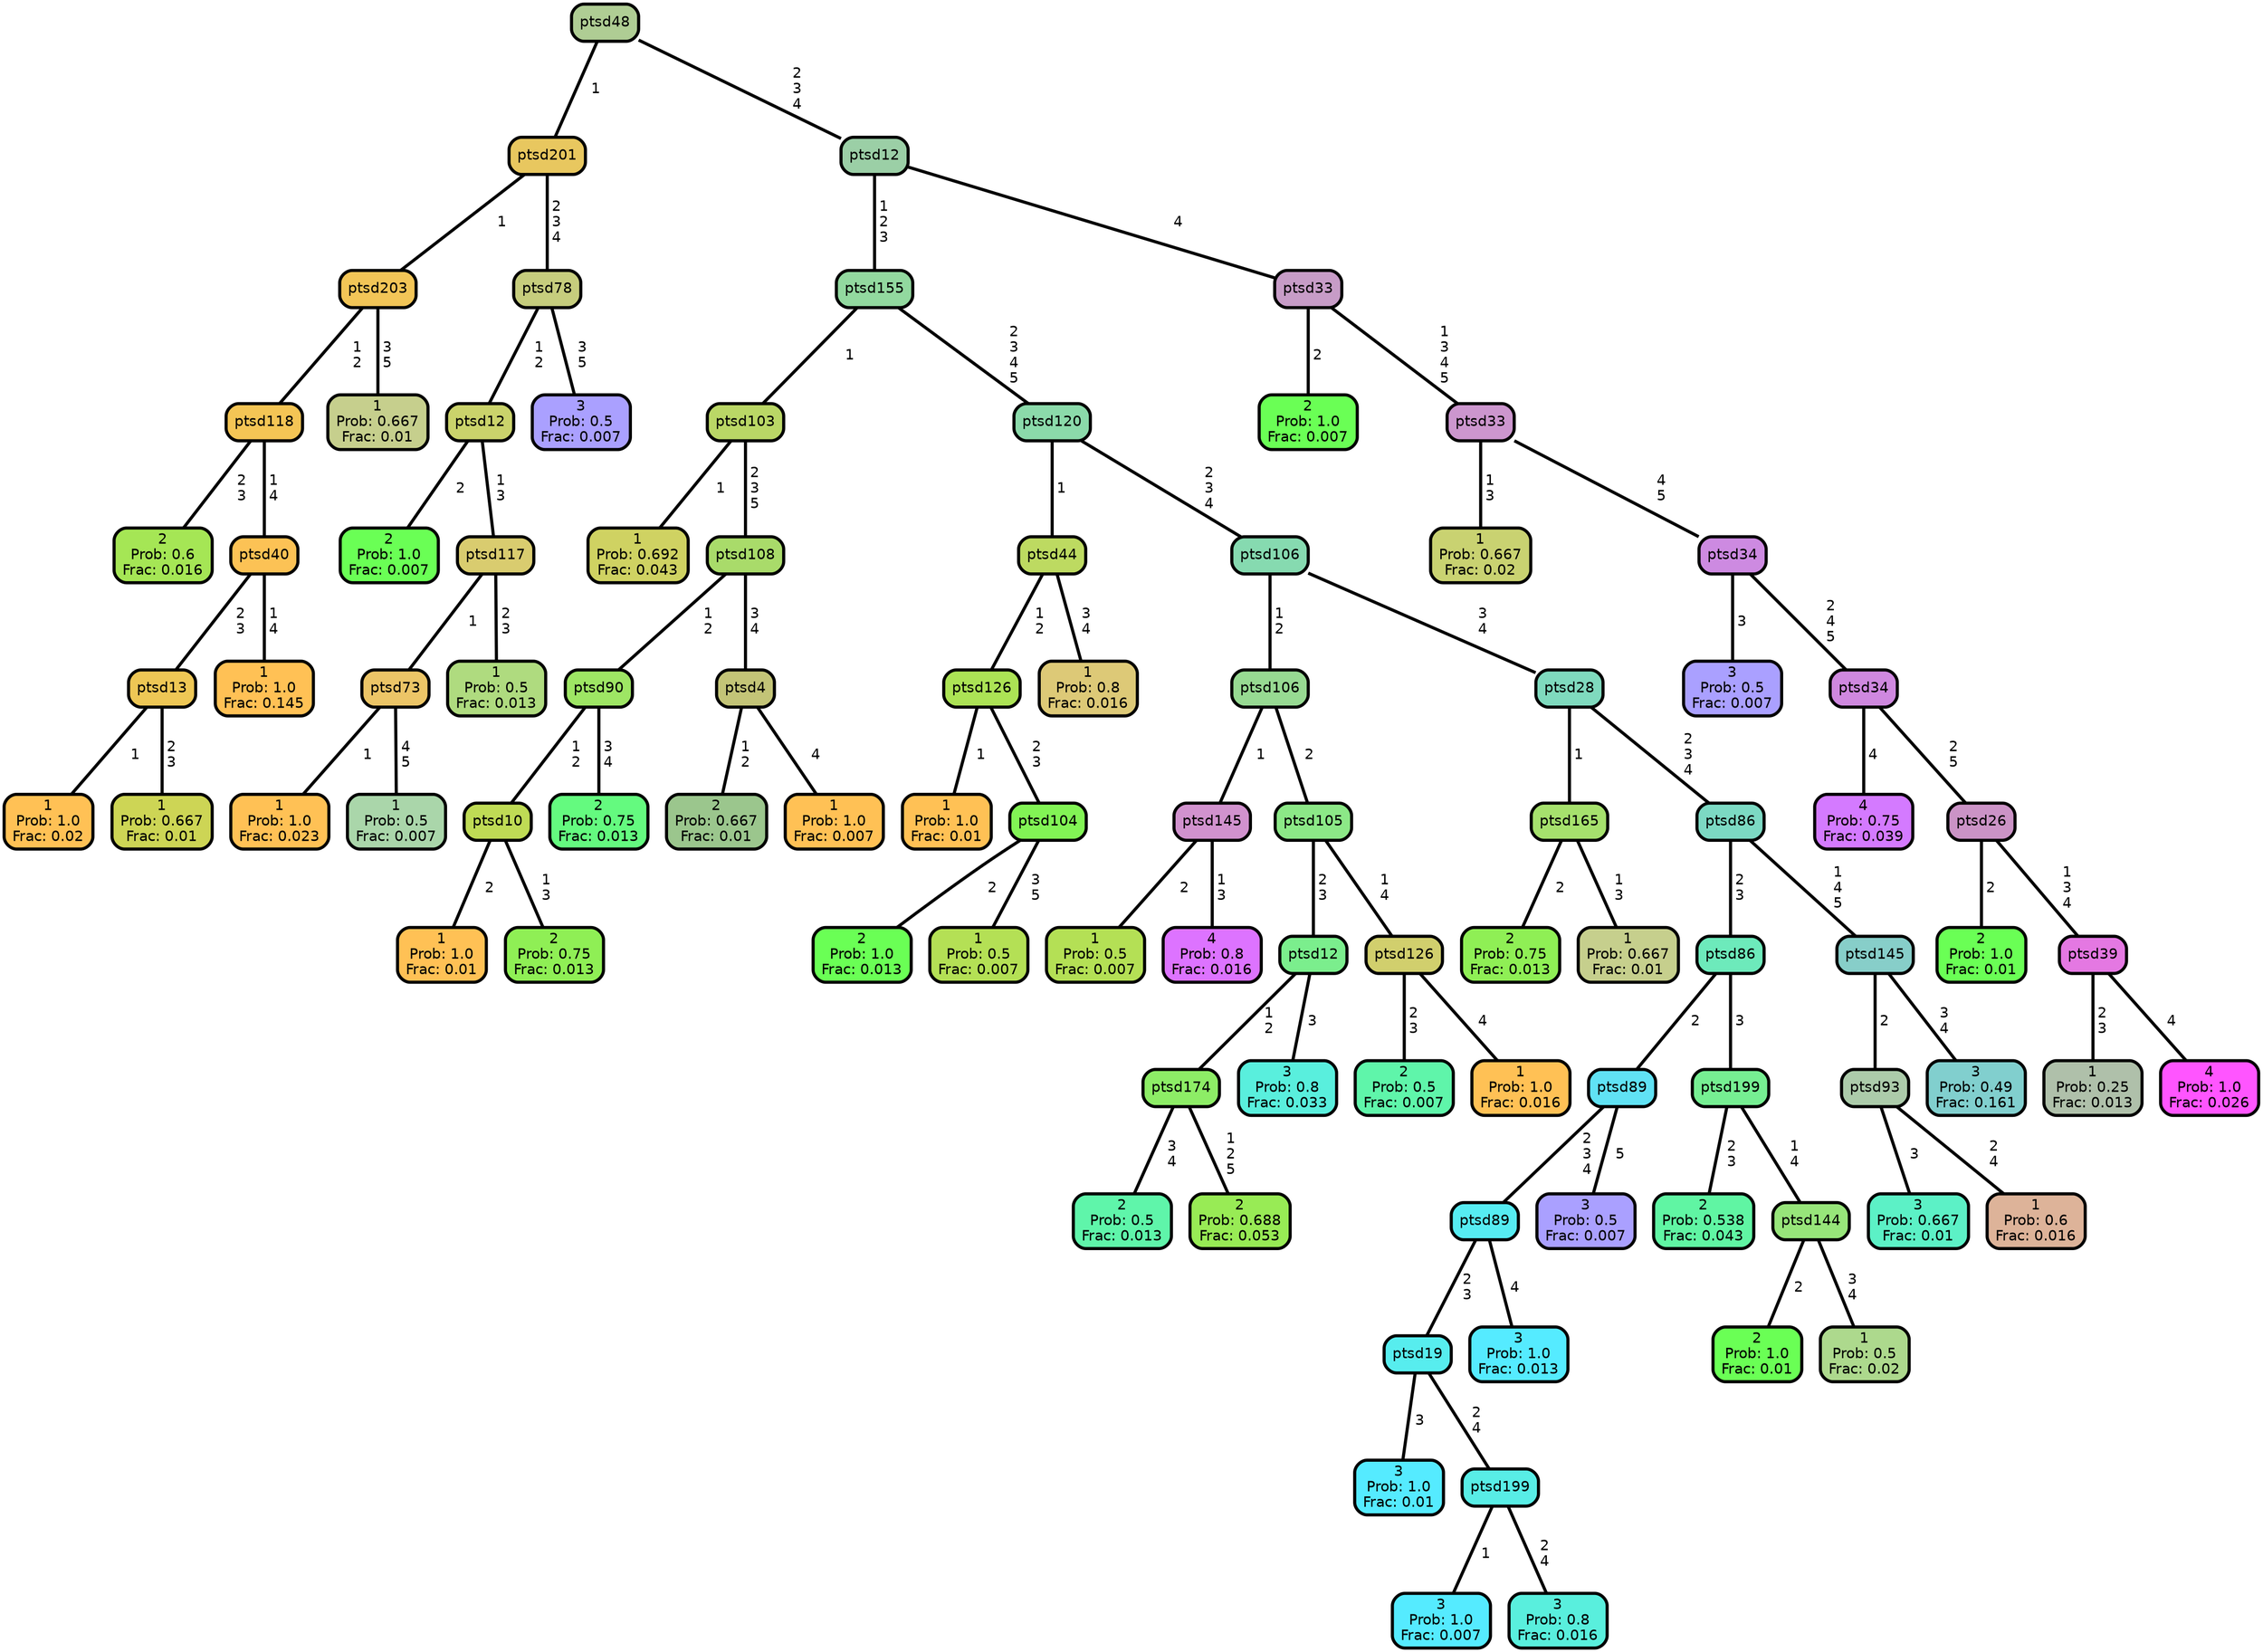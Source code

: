 graph Tree {
node [shape=box, style="filled, rounded",color="black",penwidth="3",fontcolor="black",                 fontname=helvetica] ;
graph [ranksep="0 equally", splines=straight,                 bgcolor=transparent, dpi=60] ;
edge [fontname=helvetica, color=black] ;
0 [label="2
Prob: 0.6
Frac: 0.016", fillcolor="#a5e655"] ;
1 [label="ptsd118",href=".//ptsd118.svg", fillcolor="#f4c555"] ;
2 [label="1
Prob: 1.0
Frac: 0.02", fillcolor="#ffc155"] ;
3 [label="ptsd13",href=".//ptsd13.svg", fillcolor="#eec755"] ;
4 [label="1
Prob: 0.667
Frac: 0.01", fillcolor="#cdd555"] ;
5 [label="ptsd40",href=".//ptsd40.svg", fillcolor="#fcc255"] ;
6 [label="1
Prob: 1.0
Frac: 0.145", fillcolor="#ffc155"] ;
7 [label="ptsd203",href=".//ptsd203.svg", fillcolor="#f2c557"] ;
8 [label="1
Prob: 0.667
Frac: 0.01", fillcolor="#c6cf8d"] ;
9 [label="ptsd201",href=".//ptsd201.svg", fillcolor="#e8c75f"] ;
10 [label="2
Prob: 1.0
Frac: 0.007", fillcolor="#6aff55"] ;
11 [label="ptsd12",href=".//ptsd12.svg", fillcolor="#cad36b"] ;
12 [label="1
Prob: 1.0
Frac: 0.023", fillcolor="#ffc155"] ;
13 [label="ptsd73",href=".//ptsd73.svg", fillcolor="#ecc567"] ;
14 [label="1
Prob: 0.5
Frac: 0.007", fillcolor="#aad6aa"] ;
15 [label="ptsd117",href=".//ptsd117.svg", fillcolor="#d9cc6f"] ;
16 [label="1
Prob: 0.5
Frac: 0.013", fillcolor="#afdb7f"] ;
17 [label="ptsd78",href=".//ptsd78.svg", fillcolor="#c6cd7d"] ;
18 [label="3
Prob: 0.5
Frac: 0.007", fillcolor="#aaa0ff"] ;
19 [label="ptsd48",href=".//ptsd48.svg", fillcolor="#afcd94"] ;
20 [label="1
Prob: 0.692
Frac: 0.043", fillcolor="#cfd262"] ;
21 [label="ptsd103",href=".//ptsd103.svg", fillcolor="#bad766"] ;
22 [label="1
Prob: 1.0
Frac: 0.01", fillcolor="#ffc155"] ;
23 [label="ptsd10",href=".//ptsd10.svg", fillcolor="#bfdb55"] ;
24 [label="2
Prob: 0.75
Frac: 0.013", fillcolor="#8fef55"] ;
25 [label="ptsd90",href=".//ptsd90.svg", fillcolor="#9ee664"] ;
26 [label="2
Prob: 0.75
Frac: 0.013", fillcolor="#64fa7f"] ;
27 [label="ptsd108",href=".//ptsd108.svg", fillcolor="#a9db6a"] ;
28 [label="2
Prob: 0.667
Frac: 0.01", fillcolor="#9bc68d"] ;
29 [label="ptsd4",href=".//ptsd4.svg", fillcolor="#c3c477"] ;
30 [label="1
Prob: 1.0
Frac: 0.007", fillcolor="#ffc155"] ;
31 [label="ptsd155",href=".//ptsd155.svg", fillcolor="#92d99f"] ;
32 [label="1
Prob: 1.0
Frac: 0.01", fillcolor="#ffc155"] ;
33 [label="ptsd126",href=".//ptsd126.svg", fillcolor="#ace355"] ;
34 [label="2
Prob: 1.0
Frac: 0.013", fillcolor="#6aff55"] ;
35 [label="ptsd104",href=".//ptsd104.svg", fillcolor="#82f455"] ;
36 [label="1
Prob: 0.5
Frac: 0.007", fillcolor="#b4e055"] ;
37 [label="ptsd44",href=".//ptsd44.svg", fillcolor="#bdda61"] ;
38 [label="1
Prob: 0.8
Frac: 0.016", fillcolor="#ddc977"] ;
39 [label="ptsd120",href=".//ptsd120.svg", fillcolor="#8bdaaa"] ;
40 [label="1
Prob: 0.5
Frac: 0.007", fillcolor="#b4e055"] ;
41 [label="ptsd145",href=".//ptsd145.svg", fillcolor="#d192ce"] ;
42 [label="4
Prob: 0.8
Frac: 0.016", fillcolor="#dd73ff"] ;
43 [label="ptsd106",href=".//ptsd106.svg", fillcolor="#97da92"] ;
44 [label="2
Prob: 0.5
Frac: 0.013", fillcolor="#5ff5aa"] ;
45 [label="ptsd174",href=".//ptsd174.svg", fillcolor="#8ded66"] ;
46 [label="2
Prob: 0.688
Frac: 0.053", fillcolor="#98eb55"] ;
47 [label="ptsd12",href=".//ptsd12.svg", fillcolor="#7bee8d"] ;
48 [label="3
Prob: 0.8
Frac: 0.033", fillcolor="#59efdd"] ;
49 [label="ptsd105",href=".//ptsd105.svg", fillcolor="#8ce887"] ;
50 [label="2
Prob: 0.5
Frac: 0.007", fillcolor="#5ff5aa"] ;
51 [label="ptsd126",href=".//ptsd126.svg", fillcolor="#d1cf6d"] ;
52 [label="1
Prob: 1.0
Frac: 0.016", fillcolor="#ffc155"] ;
53 [label="ptsd106",href=".//ptsd106.svg", fillcolor="#86dab0"] ;
54 [label="2
Prob: 0.75
Frac: 0.013", fillcolor="#8fef55"] ;
55 [label="ptsd165",href=".//ptsd165.svg", fillcolor="#a6e16d"] ;
56 [label="1
Prob: 0.667
Frac: 0.01", fillcolor="#c6cf8d"] ;
57 [label="ptsd28",href=".//ptsd28.svg", fillcolor="#7fdabe"] ;
58 [label="3
Prob: 1.0
Frac: 0.01", fillcolor="#55ebff"] ;
59 [label="ptsd19",href=".//ptsd19.svg", fillcolor="#57edee"] ;
60 [label="3
Prob: 1.0
Frac: 0.007", fillcolor="#55ebff"] ;
61 [label="ptsd199",href=".//ptsd199.svg", fillcolor="#58ede6"] ;
62 [label="3
Prob: 0.8
Frac: 0.016", fillcolor="#59efdd"] ;
63 [label="ptsd89",href=".//ptsd89.svg", fillcolor="#56ecf2"] ;
64 [label="3
Prob: 1.0
Frac: 0.013", fillcolor="#55ebff"] ;
65 [label="ptsd89",href=".//ptsd89.svg", fillcolor="#60e2f4"] ;
66 [label="3
Prob: 0.5
Frac: 0.007", fillcolor="#aaa0ff"] ;
67 [label="ptsd86",href=".//ptsd86.svg", fillcolor="#6deabb"] ;
68 [label="2
Prob: 0.538
Frac: 0.043", fillcolor="#60f5a3"] ;
69 [label="ptsd199",href=".//ptsd199.svg", fillcolor="#76ef92"] ;
70 [label="2
Prob: 1.0
Frac: 0.01", fillcolor="#6aff55"] ;
71 [label="ptsd144",href=".//ptsd144.svg", fillcolor="#97e57a"] ;
72 [label="1
Prob: 0.5
Frac: 0.02", fillcolor="#add98d"] ;
73 [label="ptsd86",href=".//ptsd86.svg", fillcolor="#7cd9c3"] ;
74 [label="3
Prob: 0.667
Frac: 0.01", fillcolor="#5cf1c6"] ;
75 [label="ptsd93",href=".//ptsd93.svg", fillcolor="#accbaa"] ;
76 [label="1
Prob: 0.6
Frac: 0.016", fillcolor="#ddb399"] ;
77 [label="ptsd145",href=".//ptsd145.svg", fillcolor="#87cec9"] ;
78 [label="3
Prob: 0.49
Frac: 0.161", fillcolor="#81cfce"] ;
79 [label="ptsd12",href=".//ptsd12.svg", fillcolor="#9bcfa6"] ;
80 [label="2
Prob: 1.0
Frac: 0.007", fillcolor="#6aff55"] ;
81 [label="ptsd33",href=".//ptsd33.svg", fillcolor="#c79cc7"] ;
82 [label="1
Prob: 0.667
Frac: 0.02", fillcolor="#c9d271"] ;
83 [label="ptsd33",href=".//ptsd33.svg", fillcolor="#cc96ce"] ;
84 [label="3
Prob: 0.5
Frac: 0.007", fillcolor="#aaa0ff"] ;
85 [label="ptsd34",href=".//ptsd34.svg", fillcolor="#cd8ae1"] ;
86 [label="4
Prob: 0.75
Frac: 0.039", fillcolor="#d47aff"] ;
87 [label="ptsd34",href=".//ptsd34.svg", fillcolor="#cf88df"] ;
88 [label="2
Prob: 1.0
Frac: 0.01", fillcolor="#6aff55"] ;
89 [label="ptsd26",href=".//ptsd26.svg", fillcolor="#cb93c6"] ;
90 [label="1
Prob: 0.25
Frac: 0.013", fillcolor="#afc0aa"] ;
91 [label="ptsd39",href=".//ptsd39.svg", fillcolor="#e478e2"] ;
92 [label="4
Prob: 1.0
Frac: 0.026", fillcolor="#ff55ff"] ;
1 -- 0 [label=" 2\n 3",penwidth=3] ;
1 -- 5 [label=" 1\n 4",penwidth=3] ;
3 -- 2 [label=" 1",penwidth=3] ;
3 -- 4 [label=" 2\n 3",penwidth=3] ;
5 -- 3 [label=" 2\n 3",penwidth=3] ;
5 -- 6 [label=" 1\n 4",penwidth=3] ;
7 -- 1 [label=" 1\n 2",penwidth=3] ;
7 -- 8 [label=" 3\n 5",penwidth=3] ;
9 -- 7 [label=" 1",penwidth=3] ;
9 -- 17 [label=" 2\n 3\n 4",penwidth=3] ;
11 -- 10 [label=" 2",penwidth=3] ;
11 -- 15 [label=" 1\n 3",penwidth=3] ;
13 -- 12 [label=" 1",penwidth=3] ;
13 -- 14 [label=" 4\n 5",penwidth=3] ;
15 -- 13 [label=" 1",penwidth=3] ;
15 -- 16 [label=" 2\n 3",penwidth=3] ;
17 -- 11 [label=" 1\n 2",penwidth=3] ;
17 -- 18 [label=" 3\n 5",penwidth=3] ;
19 -- 9 [label=" 1",penwidth=3] ;
19 -- 79 [label=" 2\n 3\n 4",penwidth=3] ;
21 -- 20 [label=" 1",penwidth=3] ;
21 -- 27 [label=" 2\n 3\n 5",penwidth=3] ;
23 -- 22 [label=" 2",penwidth=3] ;
23 -- 24 [label=" 1\n 3",penwidth=3] ;
25 -- 23 [label=" 1\n 2",penwidth=3] ;
25 -- 26 [label=" 3\n 4",penwidth=3] ;
27 -- 25 [label=" 1\n 2",penwidth=3] ;
27 -- 29 [label=" 3\n 4",penwidth=3] ;
29 -- 28 [label=" 1\n 2",penwidth=3] ;
29 -- 30 [label=" 4",penwidth=3] ;
31 -- 21 [label=" 1",penwidth=3] ;
31 -- 39 [label=" 2\n 3\n 4\n 5",penwidth=3] ;
33 -- 32 [label=" 1",penwidth=3] ;
33 -- 35 [label=" 2\n 3",penwidth=3] ;
35 -- 34 [label=" 2",penwidth=3] ;
35 -- 36 [label=" 3\n 5",penwidth=3] ;
37 -- 33 [label=" 1\n 2",penwidth=3] ;
37 -- 38 [label=" 3\n 4",penwidth=3] ;
39 -- 37 [label=" 1",penwidth=3] ;
39 -- 53 [label=" 2\n 3\n 4",penwidth=3] ;
41 -- 40 [label=" 2",penwidth=3] ;
41 -- 42 [label=" 1\n 3",penwidth=3] ;
43 -- 41 [label=" 1",penwidth=3] ;
43 -- 49 [label=" 2",penwidth=3] ;
45 -- 44 [label=" 3\n 4",penwidth=3] ;
45 -- 46 [label=" 1\n 2\n 5",penwidth=3] ;
47 -- 45 [label=" 1\n 2",penwidth=3] ;
47 -- 48 [label=" 3",penwidth=3] ;
49 -- 47 [label=" 2\n 3",penwidth=3] ;
49 -- 51 [label=" 1\n 4",penwidth=3] ;
51 -- 50 [label=" 2\n 3",penwidth=3] ;
51 -- 52 [label=" 4",penwidth=3] ;
53 -- 43 [label=" 1\n 2",penwidth=3] ;
53 -- 57 [label=" 3\n 4",penwidth=3] ;
55 -- 54 [label=" 2",penwidth=3] ;
55 -- 56 [label=" 1\n 3",penwidth=3] ;
57 -- 55 [label=" 1",penwidth=3] ;
57 -- 73 [label=" 2\n 3\n 4",penwidth=3] ;
59 -- 58 [label=" 3",penwidth=3] ;
59 -- 61 [label=" 2\n 4",penwidth=3] ;
61 -- 60 [label=" 1",penwidth=3] ;
61 -- 62 [label=" 2\n 4",penwidth=3] ;
63 -- 59 [label=" 2\n 3",penwidth=3] ;
63 -- 64 [label=" 4",penwidth=3] ;
65 -- 63 [label=" 2\n 3\n 4",penwidth=3] ;
65 -- 66 [label=" 5",penwidth=3] ;
67 -- 65 [label=" 2",penwidth=3] ;
67 -- 69 [label=" 3",penwidth=3] ;
69 -- 68 [label=" 2\n 3",penwidth=3] ;
69 -- 71 [label=" 1\n 4",penwidth=3] ;
71 -- 70 [label=" 2",penwidth=3] ;
71 -- 72 [label=" 3\n 4",penwidth=3] ;
73 -- 67 [label=" 2\n 3",penwidth=3] ;
73 -- 77 [label=" 1\n 4\n 5",penwidth=3] ;
75 -- 74 [label=" 3",penwidth=3] ;
75 -- 76 [label=" 2\n 4",penwidth=3] ;
77 -- 75 [label=" 2",penwidth=3] ;
77 -- 78 [label=" 3\n 4",penwidth=3] ;
79 -- 31 [label=" 1\n 2\n 3",penwidth=3] ;
79 -- 81 [label=" 4",penwidth=3] ;
81 -- 80 [label=" 2",penwidth=3] ;
81 -- 83 [label=" 1\n 3\n 4\n 5",penwidth=3] ;
83 -- 82 [label=" 1\n 3",penwidth=3] ;
83 -- 85 [label=" 4\n 5",penwidth=3] ;
85 -- 84 [label=" 3",penwidth=3] ;
85 -- 87 [label=" 2\n 4\n 5",penwidth=3] ;
87 -- 86 [label=" 4",penwidth=3] ;
87 -- 89 [label=" 2\n 5",penwidth=3] ;
89 -- 88 [label=" 2",penwidth=3] ;
89 -- 91 [label=" 1\n 3\n 4",penwidth=3] ;
91 -- 90 [label=" 2\n 3",penwidth=3] ;
91 -- 92 [label=" 4",penwidth=3] ;
{rank = same;}}